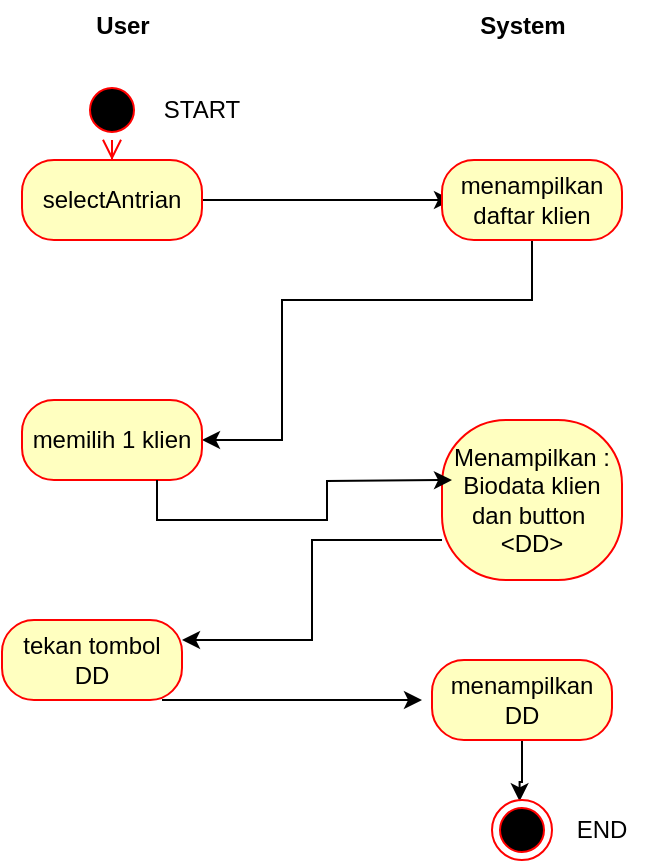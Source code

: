 <mxfile version="22.1.8" type="github">
  <diagram name="Page-1" id="iyjL0SpkzG_3_o8AuMqo">
    <mxGraphModel dx="1865" dy="787" grid="1" gridSize="10" guides="1" tooltips="1" connect="1" arrows="1" fold="1" page="1" pageScale="1" pageWidth="850" pageHeight="1100" math="0" shadow="0">
      <root>
        <mxCell id="0" />
        <mxCell id="1" parent="0" />
        <mxCell id="WXtiDXbqrUkDzgwtgcUn-1" value="" style="ellipse;html=1;shape=startState;fillColor=#000000;strokeColor=#ff0000;" vertex="1" parent="1">
          <mxGeometry x="60" y="160" width="30" height="30" as="geometry" />
        </mxCell>
        <mxCell id="WXtiDXbqrUkDzgwtgcUn-2" value="" style="edgeStyle=orthogonalEdgeStyle;html=1;verticalAlign=bottom;endArrow=open;endSize=8;strokeColor=#ff0000;rounded=0;entryX=0.5;entryY=0;entryDx=0;entryDy=0;" edge="1" source="WXtiDXbqrUkDzgwtgcUn-1" parent="1" target="WXtiDXbqrUkDzgwtgcUn-3">
          <mxGeometry relative="1" as="geometry">
            <mxPoint x="75" y="250" as="targetPoint" />
          </mxGeometry>
        </mxCell>
        <mxCell id="WXtiDXbqrUkDzgwtgcUn-9" value="" style="edgeStyle=orthogonalEdgeStyle;rounded=0;orthogonalLoop=1;jettySize=auto;html=1;entryX=0.05;entryY=0.533;entryDx=0;entryDy=0;entryPerimeter=0;" edge="1" parent="1" source="WXtiDXbqrUkDzgwtgcUn-3">
          <mxGeometry relative="1" as="geometry">
            <mxPoint x="245" y="220" as="targetPoint" />
          </mxGeometry>
        </mxCell>
        <mxCell id="WXtiDXbqrUkDzgwtgcUn-3" value="selectAntrian" style="rounded=1;whiteSpace=wrap;html=1;arcSize=40;fontColor=#000000;fillColor=#ffffc0;strokeColor=#ff0000;" vertex="1" parent="1">
          <mxGeometry x="30" y="200" width="90" height="40" as="geometry" />
        </mxCell>
        <mxCell id="WXtiDXbqrUkDzgwtgcUn-5" value="User" style="text;align=center;fontStyle=1;verticalAlign=middle;spacingLeft=3;spacingRight=3;strokeColor=none;rotatable=0;points=[[0,0.5],[1,0.5]];portConstraint=eastwest;html=1;" vertex="1" parent="1">
          <mxGeometry x="40" y="120" width="80" height="26" as="geometry" />
        </mxCell>
        <mxCell id="WXtiDXbqrUkDzgwtgcUn-6" value="System" style="text;align=center;fontStyle=1;verticalAlign=middle;spacingLeft=3;spacingRight=3;strokeColor=none;rotatable=0;points=[[0,0.5],[1,0.5]];portConstraint=eastwest;html=1;" vertex="1" parent="1">
          <mxGeometry x="240" y="120" width="80" height="26" as="geometry" />
        </mxCell>
        <mxCell id="WXtiDXbqrUkDzgwtgcUn-11" value="" style="edgeStyle=orthogonalEdgeStyle;rounded=0;orthogonalLoop=1;jettySize=auto;html=1;entryX=1;entryY=0.5;entryDx=0;entryDy=0;" edge="1" parent="1" source="WXtiDXbqrUkDzgwtgcUn-7" target="WXtiDXbqrUkDzgwtgcUn-14">
          <mxGeometry relative="1" as="geometry">
            <mxPoint x="285" y="340" as="targetPoint" />
            <Array as="points">
              <mxPoint x="285" y="270" />
              <mxPoint x="160" y="270" />
              <mxPoint x="160" y="340" />
            </Array>
          </mxGeometry>
        </mxCell>
        <mxCell id="WXtiDXbqrUkDzgwtgcUn-7" value="menampilkan daftar klien" style="rounded=1;whiteSpace=wrap;html=1;arcSize=40;fontColor=#000000;fillColor=#ffffc0;strokeColor=#ff0000;" vertex="1" parent="1">
          <mxGeometry x="240" y="200" width="90" height="40" as="geometry" />
        </mxCell>
        <mxCell id="WXtiDXbqrUkDzgwtgcUn-14" value="memilih 1 klien" style="rounded=1;whiteSpace=wrap;html=1;arcSize=40;fontColor=#000000;fillColor=#ffffc0;strokeColor=#ff0000;" vertex="1" parent="1">
          <mxGeometry x="30" y="320" width="90" height="40" as="geometry" />
        </mxCell>
        <mxCell id="WXtiDXbqrUkDzgwtgcUn-17" value="Menampilkan :&lt;br&gt;Biodata klien dan button&amp;nbsp;&lt;br&gt;&amp;lt;DD&amp;gt;" style="rounded=1;whiteSpace=wrap;html=1;arcSize=40;fontColor=#000000;fillColor=#ffffc0;strokeColor=#ff0000;" vertex="1" parent="1">
          <mxGeometry x="240" y="330" width="90" height="80" as="geometry" />
        </mxCell>
        <mxCell id="WXtiDXbqrUkDzgwtgcUn-18" value="" style="edgeStyle=orthogonalEdgeStyle;rounded=0;orthogonalLoop=1;jettySize=auto;html=1;entryX=0.05;entryY=0.533;entryDx=0;entryDy=0;entryPerimeter=0;exitX=0.75;exitY=1;exitDx=0;exitDy=0;" edge="1" parent="1" source="WXtiDXbqrUkDzgwtgcUn-14">
          <mxGeometry relative="1" as="geometry">
            <mxPoint x="120" y="360" as="sourcePoint" />
            <mxPoint x="245" y="360" as="targetPoint" />
          </mxGeometry>
        </mxCell>
        <mxCell id="WXtiDXbqrUkDzgwtgcUn-19" value="tekan tombol DD" style="rounded=1;whiteSpace=wrap;html=1;arcSize=40;fontColor=#000000;fillColor=#ffffc0;strokeColor=#ff0000;" vertex="1" parent="1">
          <mxGeometry x="20" y="430" width="90" height="40" as="geometry" />
        </mxCell>
        <mxCell id="WXtiDXbqrUkDzgwtgcUn-21" value="" style="endArrow=classic;html=1;rounded=0;edgeStyle=orthogonalEdgeStyle;entryX=1;entryY=0.25;entryDx=0;entryDy=0;exitX=0;exitY=0.75;exitDx=0;exitDy=0;" edge="1" parent="1" source="WXtiDXbqrUkDzgwtgcUn-17" target="WXtiDXbqrUkDzgwtgcUn-19">
          <mxGeometry width="50" height="50" relative="1" as="geometry">
            <mxPoint x="180" y="420" as="sourcePoint" />
            <mxPoint x="180" y="410" as="targetPoint" />
          </mxGeometry>
        </mxCell>
        <mxCell id="WXtiDXbqrUkDzgwtgcUn-22" value="" style="edgeStyle=orthogonalEdgeStyle;rounded=0;orthogonalLoop=1;jettySize=auto;html=1;" edge="1" parent="1">
          <mxGeometry relative="1" as="geometry">
            <mxPoint x="100" y="470" as="sourcePoint" />
            <mxPoint x="230" y="470" as="targetPoint" />
          </mxGeometry>
        </mxCell>
        <mxCell id="WXtiDXbqrUkDzgwtgcUn-32" value="" style="edgeStyle=orthogonalEdgeStyle;rounded=0;orthogonalLoop=1;jettySize=auto;html=1;entryX=0.46;entryY=0.021;entryDx=0;entryDy=0;entryPerimeter=0;" edge="1" parent="1" source="WXtiDXbqrUkDzgwtgcUn-23" target="WXtiDXbqrUkDzgwtgcUn-28">
          <mxGeometry relative="1" as="geometry">
            <Array as="points">
              <mxPoint x="280" y="511" />
              <mxPoint x="279" y="511" />
            </Array>
          </mxGeometry>
        </mxCell>
        <mxCell id="WXtiDXbqrUkDzgwtgcUn-23" value="menampilkan DD" style="rounded=1;whiteSpace=wrap;html=1;arcSize=40;fontColor=#000000;fillColor=#ffffc0;strokeColor=#ff0000;" vertex="1" parent="1">
          <mxGeometry x="235" y="450" width="90" height="40" as="geometry" />
        </mxCell>
        <mxCell id="WXtiDXbqrUkDzgwtgcUn-28" value="" style="ellipse;html=1;shape=endState;fillColor=#000000;strokeColor=#ff0000;" vertex="1" parent="1">
          <mxGeometry x="265" y="520" width="30" height="30" as="geometry" />
        </mxCell>
        <mxCell id="WXtiDXbqrUkDzgwtgcUn-30" value="END" style="text;html=1;strokeColor=none;fillColor=none;align=center;verticalAlign=middle;whiteSpace=wrap;rounded=0;" vertex="1" parent="1">
          <mxGeometry x="290" y="520" width="60" height="30" as="geometry" />
        </mxCell>
        <mxCell id="WXtiDXbqrUkDzgwtgcUn-31" value="START" style="text;html=1;strokeColor=none;fillColor=none;align=center;verticalAlign=middle;whiteSpace=wrap;rounded=0;" vertex="1" parent="1">
          <mxGeometry x="90" y="160" width="60" height="30" as="geometry" />
        </mxCell>
      </root>
    </mxGraphModel>
  </diagram>
</mxfile>
